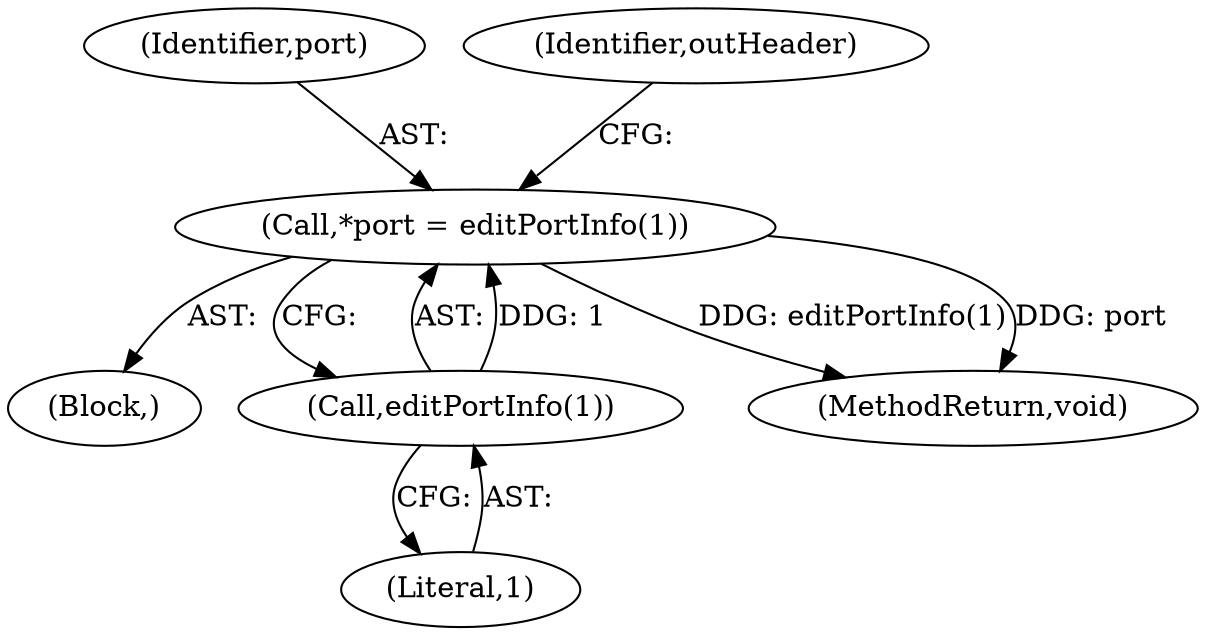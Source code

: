 digraph "0_Android_c48ef757cc50906e8726a3bebc3b60716292cdba@pointer" {
"1000155" [label="(Call,*port = editPortInfo(1))"];
"1000157" [label="(Call,editPortInfo(1))"];
"1000156" [label="(Identifier,port)"];
"1000155" [label="(Call,*port = editPortInfo(1))"];
"1000157" [label="(Call,editPortInfo(1))"];
"1000129" [label="(Block,)"];
"1000717" [label="(MethodReturn,void)"];
"1000158" [label="(Literal,1)"];
"1000161" [label="(Identifier,outHeader)"];
"1000155" -> "1000129"  [label="AST: "];
"1000155" -> "1000157"  [label="CFG: "];
"1000156" -> "1000155"  [label="AST: "];
"1000157" -> "1000155"  [label="AST: "];
"1000161" -> "1000155"  [label="CFG: "];
"1000155" -> "1000717"  [label="DDG: editPortInfo(1)"];
"1000155" -> "1000717"  [label="DDG: port"];
"1000157" -> "1000155"  [label="DDG: 1"];
"1000157" -> "1000158"  [label="CFG: "];
"1000158" -> "1000157"  [label="AST: "];
}
